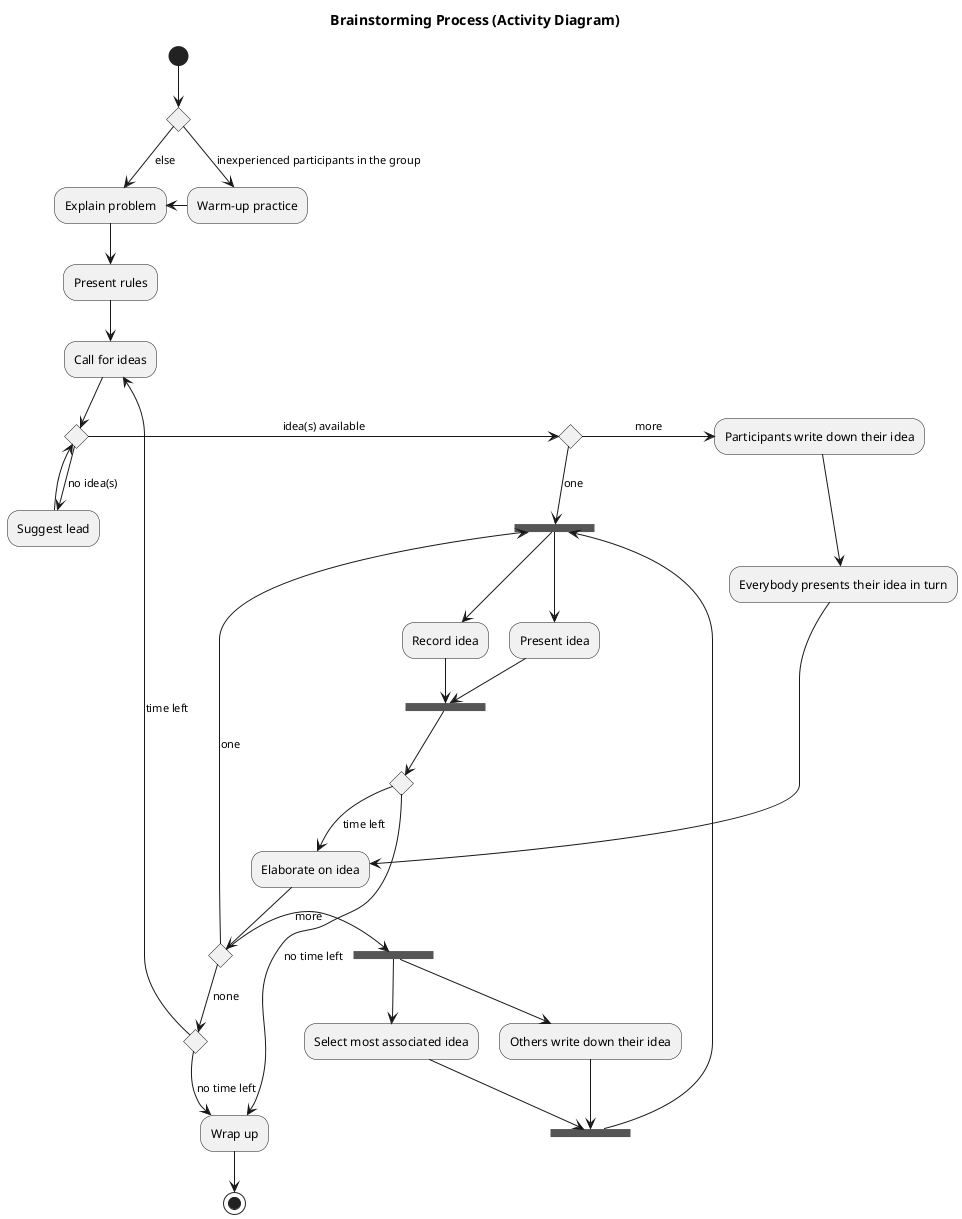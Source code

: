 @startuml
title Brainstorming Process (Activity Diagram)

(*) --> if "" as a1 then
    -->[inexperienced participants in the group] "Warm-up practice"
else
    -->[else] "Explain problem"
endif

"Warm-up practice" -left-> "Explain problem"

"Explain problem" --> "Present rules"

"Present rules" --> "Call for ideas"

"Call for ideas" --> if "" as a2 then
    -right->[idea(s) available] if "" as a3 then
        -right->[more] "Participants write down their idea"
        "Participants write down their idea" --> "Everybody presents their idea in turn"
    else
        -->[one] ===b1===
    endif
else
    -->[no idea(s)] "Suggest lead"
    "Suggest lead" --> a2
endif

===b1=== --> "Present idea"
===b1=== --> "Record idea"
"Present idea" --> ===b2===
"Record idea" --> ===b2===

===b2=== --> if "" as a4 then
    -->[time left] "Elaborate on idea"
else
    -->[no time left] "Wrap up"
endif

"Everybody presents their idea in turn" --> "Elaborate on idea"

"Elaborate on idea" --> if "" as a5 then
    -right->[more] ===b3===
    a5 -up->[one] ===b1===
else
    -->[none] if "" as a6 then
        -up->[time left] "Call for ideas"
    else
        -->[no time left] "Wrap up"
    endif
endif

===b3=== --> "Select most associated idea"
===b3=== --> "Others write down their idea"
"Select most associated idea" --> ===b4===
"Others write down their idea" --> ===b4===
===b4=== -up-> ===b1===

"Wrap up" --> (*)

@enduml